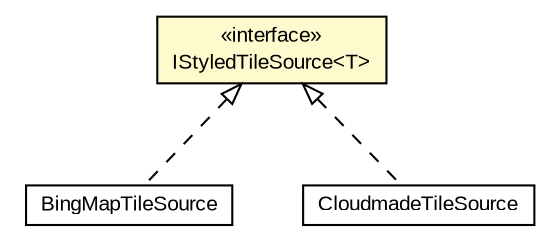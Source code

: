 #!/usr/local/bin/dot
#
# Class diagram 
# Generated by UMLGraph version R5_6-24-gf6e263 (http://www.umlgraph.org/)
#

digraph G {
	edge [fontname="arial",fontsize=10,labelfontname="arial",labelfontsize=10];
	node [fontname="arial",fontsize=10,shape=plaintext];
	nodesep=0.25;
	ranksep=0.5;
	// org.osmdroid.tileprovider.tilesource.bing.BingMapTileSource
	c121820 [label=<<table title="org.osmdroid.tileprovider.tilesource.bing.BingMapTileSource" border="0" cellborder="1" cellspacing="0" cellpadding="2" port="p" href="./bing/BingMapTileSource.html">
		<tr><td><table border="0" cellspacing="0" cellpadding="1">
<tr><td align="center" balign="center"> BingMapTileSource </td></tr>
		</table></td></tr>
		</table>>, URL="./bing/BingMapTileSource.html", fontname="arial", fontcolor="black", fontsize=10.0];
	// org.osmdroid.tileprovider.tilesource.CloudmadeTileSource
	c121825 [label=<<table title="org.osmdroid.tileprovider.tilesource.CloudmadeTileSource" border="0" cellborder="1" cellspacing="0" cellpadding="2" port="p" href="./CloudmadeTileSource.html">
		<tr><td><table border="0" cellspacing="0" cellpadding="1">
<tr><td align="center" balign="center"> CloudmadeTileSource </td></tr>
		</table></td></tr>
		</table>>, URL="./CloudmadeTileSource.html", fontname="arial", fontcolor="black", fontsize=10.0];
	// org.osmdroid.tileprovider.tilesource.IStyledTileSource<T>
	c121828 [label=<<table title="org.osmdroid.tileprovider.tilesource.IStyledTileSource" border="0" cellborder="1" cellspacing="0" cellpadding="2" port="p" bgcolor="lemonChiffon" href="./IStyledTileSource.html">
		<tr><td><table border="0" cellspacing="0" cellpadding="1">
<tr><td align="center" balign="center"> &#171;interface&#187; </td></tr>
<tr><td align="center" balign="center"> IStyledTileSource&lt;T&gt; </td></tr>
		</table></td></tr>
		</table>>, URL="./IStyledTileSource.html", fontname="arial", fontcolor="black", fontsize=10.0];
	//org.osmdroid.tileprovider.tilesource.bing.BingMapTileSource implements org.osmdroid.tileprovider.tilesource.IStyledTileSource<T>
	c121828:p -> c121820:p [dir=back,arrowtail=empty,style=dashed];
	//org.osmdroid.tileprovider.tilesource.CloudmadeTileSource implements org.osmdroid.tileprovider.tilesource.IStyledTileSource<T>
	c121828:p -> c121825:p [dir=back,arrowtail=empty,style=dashed];
}

